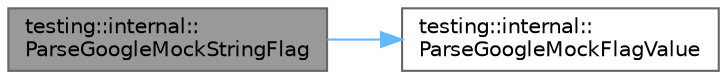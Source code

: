 digraph "testing::internal::ParseGoogleMockStringFlag"
{
 // LATEX_PDF_SIZE
  bgcolor="transparent";
  edge [fontname=Helvetica,fontsize=10,labelfontname=Helvetica,labelfontsize=10];
  node [fontname=Helvetica,fontsize=10,shape=box,height=0.2,width=0.4];
  rankdir="LR";
  Node1 [id="Node000001",label="testing::internal::\lParseGoogleMockStringFlag",height=0.2,width=0.4,color="gray40", fillcolor="grey60", style="filled", fontcolor="black",tooltip=" "];
  Node1 -> Node2 [id="edge1_Node000001_Node000002",color="steelblue1",style="solid",tooltip=" "];
  Node2 [id="Node000002",label="testing::internal::\lParseGoogleMockFlagValue",height=0.2,width=0.4,color="grey40", fillcolor="white", style="filled",URL="$namespacetesting_1_1internal.html#aa8dca282330b09f2c8beac8c1b0dacb4",tooltip=" "];
}
